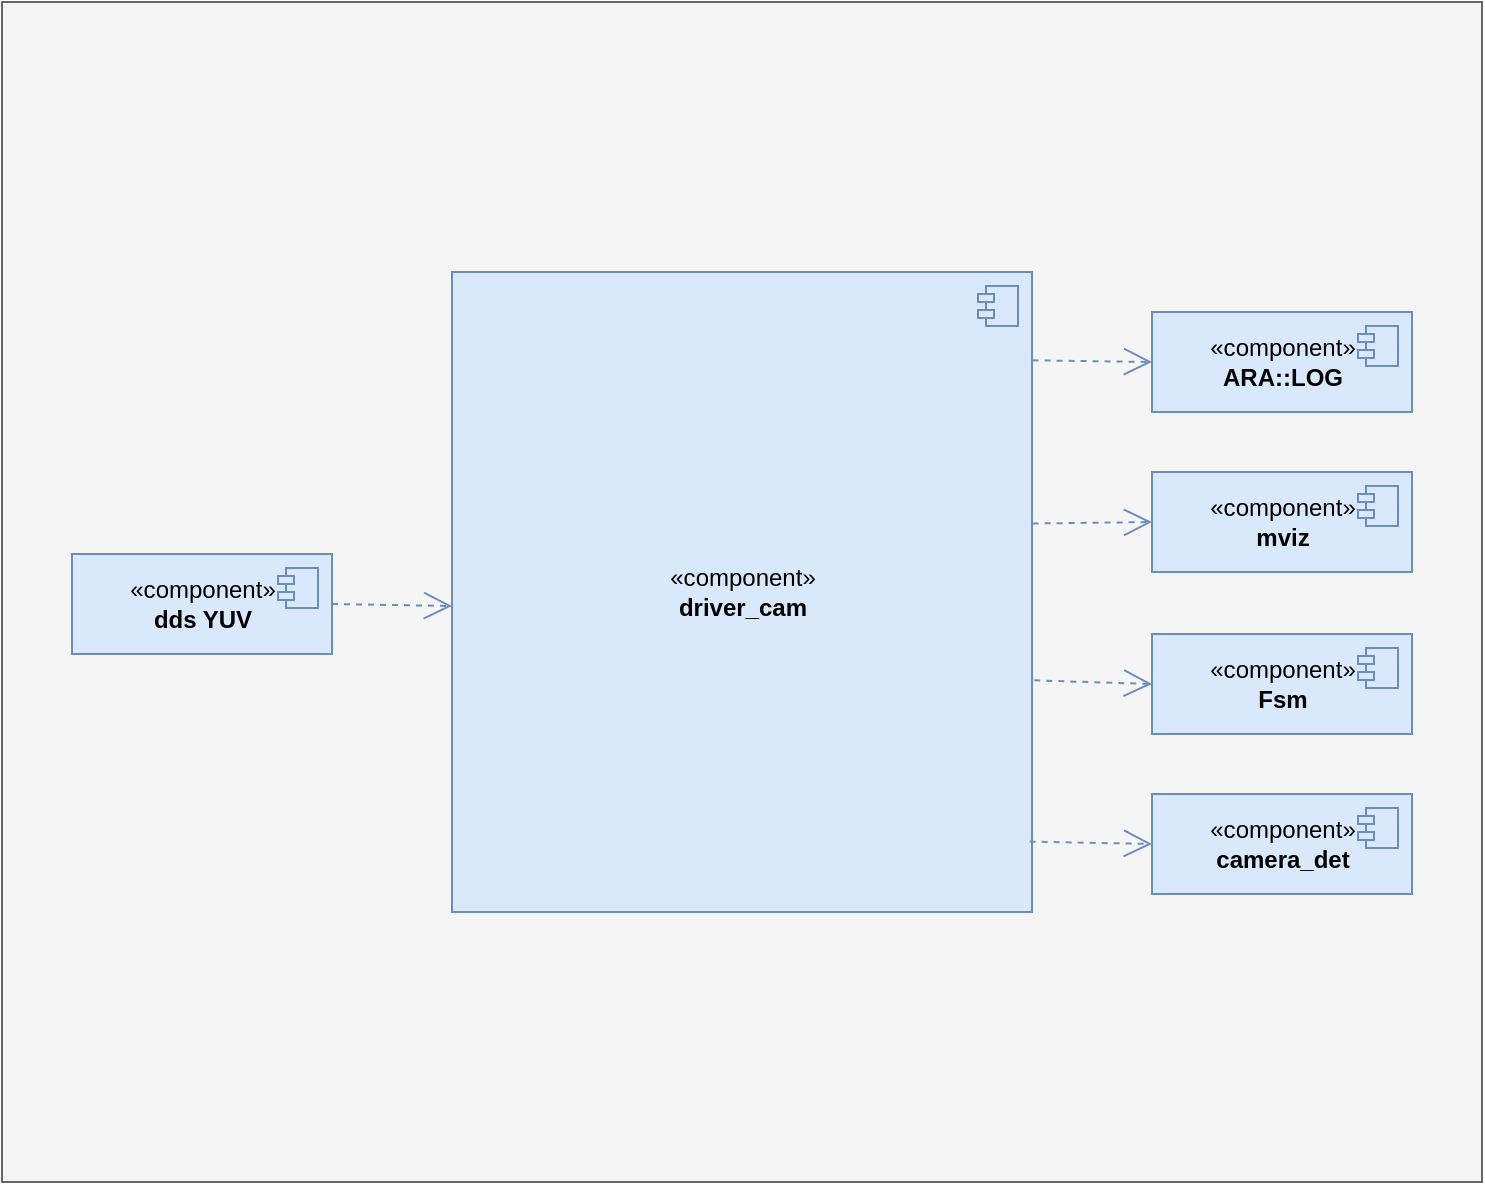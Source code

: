 <mxfile version="24.7.6">
  <diagram name="Page-1" id="Z7EPKMlkxSsEgwjOf_PW">
    <mxGraphModel dx="1050" dy="565" grid="1" gridSize="10" guides="1" tooltips="1" connect="1" arrows="1" fold="1" page="1" pageScale="1" pageWidth="827" pageHeight="1169" math="0" shadow="0">
      <root>
        <mxCell id="0" />
        <mxCell id="1" parent="0" />
        <mxCell id="JmLCsJZkAcASIvs0anbr-1" value="" style="html=1;fillColor=#f5f5f5;fontColor=#333333;strokeColor=#666666;" vertex="1" parent="1">
          <mxGeometry x="25" y="34" width="740" height="590" as="geometry" />
        </mxCell>
        <mxCell id="JmLCsJZkAcASIvs0anbr-2" value="«c&lt;span&gt;omponent&lt;/span&gt;»&lt;br&gt;&lt;span&gt;&lt;b&gt;driver_cam&lt;/b&gt;&lt;/span&gt;" style="html=1;dropTarget=0;fontStyle=0;fillColor=#dae8fc;strokeColor=#6c8ebf;" vertex="1" parent="1">
          <mxGeometry x="250" y="169" width="290" height="320" as="geometry" />
        </mxCell>
        <mxCell id="JmLCsJZkAcASIvs0anbr-3" value="" style="shape=module;jettyWidth=8;jettyHeight=4;fillColor=#dae8fc;strokeColor=#6c8ebf;" vertex="1" parent="JmLCsJZkAcASIvs0anbr-2">
          <mxGeometry x="1" width="20" height="20" relative="1" as="geometry">
            <mxPoint x="-27" y="7" as="offset" />
          </mxGeometry>
        </mxCell>
        <mxCell id="JmLCsJZkAcASIvs0anbr-4" value="«c&lt;span&gt;omponent&lt;/span&gt;»&lt;br&gt;&lt;b&gt;ARA::LOG&lt;/b&gt;" style="html=1;dropTarget=0;fontStyle=0;fillColor=#dae8fc;strokeColor=#6c8ebf;align=center;" vertex="1" parent="1">
          <mxGeometry x="600" y="189" width="130" height="50" as="geometry" />
        </mxCell>
        <mxCell id="JmLCsJZkAcASIvs0anbr-5" value="" style="shape=module;jettyWidth=8;jettyHeight=4;fillColor=#dae8fc;strokeColor=#6c8ebf;" vertex="1" parent="JmLCsJZkAcASIvs0anbr-4">
          <mxGeometry x="1" width="20" height="20" relative="1" as="geometry">
            <mxPoint x="-27" y="7" as="offset" />
          </mxGeometry>
        </mxCell>
        <mxCell id="JmLCsJZkAcASIvs0anbr-9" value="" style="endArrow=open;endSize=12;dashed=1;html=1;rounded=0;entryX=0;entryY=0.5;entryDx=0;entryDy=0;exitX=1.001;exitY=0.138;exitDx=0;exitDy=0;fillColor=#dae8fc;strokeColor=#6c8ebf;exitPerimeter=0;" edge="1" parent="1" source="JmLCsJZkAcASIvs0anbr-2" target="JmLCsJZkAcASIvs0anbr-4">
          <mxGeometry width="160" relative="1" as="geometry">
            <mxPoint x="476.16" y="194.68" as="sourcePoint" />
            <mxPoint x="475" y="140" as="targetPoint" />
          </mxGeometry>
        </mxCell>
        <mxCell id="JmLCsJZkAcASIvs0anbr-16" value="«c&lt;span&gt;omponent&lt;/span&gt;»&lt;br&gt;&lt;b&gt;dds YUV&lt;/b&gt;" style="html=1;dropTarget=0;fontStyle=0;fillColor=#dae8fc;strokeColor=#6c8ebf;align=center;" vertex="1" parent="1">
          <mxGeometry x="60" y="310" width="130" height="50" as="geometry" />
        </mxCell>
        <mxCell id="JmLCsJZkAcASIvs0anbr-17" value="" style="shape=module;jettyWidth=8;jettyHeight=4;fillColor=#dae8fc;strokeColor=#6c8ebf;" vertex="1" parent="JmLCsJZkAcASIvs0anbr-16">
          <mxGeometry x="1" width="20" height="20" relative="1" as="geometry">
            <mxPoint x="-27" y="7" as="offset" />
          </mxGeometry>
        </mxCell>
        <mxCell id="JmLCsJZkAcASIvs0anbr-18" value="«c&lt;span&gt;omponent&lt;/span&gt;»&lt;br&gt;&lt;b&gt;Fsm&lt;/b&gt;" style="html=1;dropTarget=0;fontStyle=0;fillColor=#dae8fc;strokeColor=#6c8ebf;align=center;" vertex="1" parent="1">
          <mxGeometry x="600" y="350" width="130" height="50" as="geometry" />
        </mxCell>
        <mxCell id="JmLCsJZkAcASIvs0anbr-19" value="" style="shape=module;jettyWidth=8;jettyHeight=4;fillColor=#dae8fc;strokeColor=#6c8ebf;" vertex="1" parent="JmLCsJZkAcASIvs0anbr-18">
          <mxGeometry x="1" width="20" height="20" relative="1" as="geometry">
            <mxPoint x="-27" y="7" as="offset" />
          </mxGeometry>
        </mxCell>
        <mxCell id="JmLCsJZkAcASIvs0anbr-20" value="«c&lt;span&gt;omponent&lt;/span&gt;»&lt;br&gt;&lt;b&gt;camera_det&lt;/b&gt;" style="html=1;dropTarget=0;fontStyle=0;fillColor=#dae8fc;strokeColor=#6c8ebf;align=center;" vertex="1" parent="1">
          <mxGeometry x="600" y="430" width="130" height="50" as="geometry" />
        </mxCell>
        <mxCell id="JmLCsJZkAcASIvs0anbr-21" value="" style="shape=module;jettyWidth=8;jettyHeight=4;fillColor=#dae8fc;strokeColor=#6c8ebf;" vertex="1" parent="JmLCsJZkAcASIvs0anbr-20">
          <mxGeometry x="1" width="20" height="20" relative="1" as="geometry">
            <mxPoint x="-27" y="7" as="offset" />
          </mxGeometry>
        </mxCell>
        <mxCell id="JmLCsJZkAcASIvs0anbr-25" value="" style="endArrow=open;endSize=12;dashed=1;html=1;rounded=0;exitX=1;exitY=0.5;exitDx=0;exitDy=0;fillColor=#dae8fc;strokeColor=#6c8ebf;entryX=0;entryY=0.75;entryDx=0;entryDy=0;" edge="1" parent="1" source="JmLCsJZkAcASIvs0anbr-16">
          <mxGeometry width="160" relative="1" as="geometry">
            <mxPoint x="200" y="261" as="sourcePoint" />
            <mxPoint x="250" y="336" as="targetPoint" />
          </mxGeometry>
        </mxCell>
        <mxCell id="JmLCsJZkAcASIvs0anbr-27" value="" style="endArrow=open;endSize=12;dashed=1;html=1;rounded=0;exitX=1.004;exitY=0.638;exitDx=0;exitDy=0;fillColor=#dae8fc;strokeColor=#6c8ebf;entryX=0;entryY=0.5;entryDx=0;entryDy=0;exitPerimeter=0;" edge="1" parent="1" target="JmLCsJZkAcASIvs0anbr-18" source="JmLCsJZkAcASIvs0anbr-2">
          <mxGeometry width="160" relative="1" as="geometry">
            <mxPoint x="539.71" y="206.32" as="sourcePoint" />
            <mxPoint x="259.13" y="216.32" as="targetPoint" />
          </mxGeometry>
        </mxCell>
        <mxCell id="JmLCsJZkAcASIvs0anbr-28" value="" style="endArrow=open;endSize=12;dashed=1;html=1;rounded=0;entryX=0;entryY=0.5;entryDx=0;entryDy=0;fillColor=#dae8fc;strokeColor=#6c8ebf;exitX=0.996;exitY=0.89;exitDx=0;exitDy=0;exitPerimeter=0;" edge="1" parent="1" source="JmLCsJZkAcASIvs0anbr-2" target="JmLCsJZkAcASIvs0anbr-20">
          <mxGeometry width="160" relative="1" as="geometry">
            <mxPoint x="600" y="307" as="sourcePoint" />
            <mxPoint x="540.29" y="390" as="targetPoint" />
          </mxGeometry>
        </mxCell>
        <mxCell id="JmLCsJZkAcASIvs0anbr-50" value="«c&lt;span&gt;omponent&lt;/span&gt;»&lt;br&gt;&lt;b&gt;mviz&lt;/b&gt;" style="html=1;dropTarget=0;fontStyle=0;fillColor=#dae8fc;strokeColor=#6c8ebf;align=center;" vertex="1" parent="1">
          <mxGeometry x="600" y="269" width="130" height="50" as="geometry" />
        </mxCell>
        <mxCell id="JmLCsJZkAcASIvs0anbr-51" value="" style="shape=module;jettyWidth=8;jettyHeight=4;fillColor=#dae8fc;strokeColor=#6c8ebf;" vertex="1" parent="JmLCsJZkAcASIvs0anbr-50">
          <mxGeometry x="1" width="20" height="20" relative="1" as="geometry">
            <mxPoint x="-27" y="7" as="offset" />
          </mxGeometry>
        </mxCell>
        <mxCell id="JmLCsJZkAcASIvs0anbr-52" value="" style="endArrow=open;endSize=12;dashed=1;html=1;rounded=0;entryX=0;entryY=0.5;entryDx=0;entryDy=0;exitX=1.001;exitY=0.393;exitDx=0;exitDy=0;fillColor=#dae8fc;strokeColor=#6c8ebf;exitPerimeter=0;" edge="1" parent="1" source="JmLCsJZkAcASIvs0anbr-2" target="JmLCsJZkAcASIvs0anbr-50">
          <mxGeometry width="160" relative="1" as="geometry">
            <mxPoint x="550" y="179" as="sourcePoint" />
            <mxPoint x="550" y="140" as="targetPoint" />
          </mxGeometry>
        </mxCell>
      </root>
    </mxGraphModel>
  </diagram>
</mxfile>
